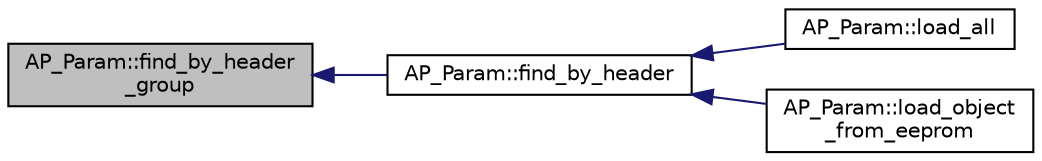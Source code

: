 digraph "AP_Param::find_by_header_group"
{
 // INTERACTIVE_SVG=YES
  edge [fontname="Helvetica",fontsize="10",labelfontname="Helvetica",labelfontsize="10"];
  node [fontname="Helvetica",fontsize="10",shape=record];
  rankdir="LR";
  Node1 [label="AP_Param::find_by_header\l_group",height=0.2,width=0.4,color="black", fillcolor="grey75", style="filled", fontcolor="black"];
  Node1 -> Node2 [dir="back",color="midnightblue",fontsize="10",style="solid",fontname="Helvetica"];
  Node2 [label="AP_Param::find_by_header",height=0.2,width=0.4,color="black", fillcolor="white", style="filled",URL="$classAP__Param.html#a12ecf37b37b5bb3f4c2d43b8ac382a9a"];
  Node2 -> Node3 [dir="back",color="midnightblue",fontsize="10",style="solid",fontname="Helvetica"];
  Node3 [label="AP_Param::load_all",height=0.2,width=0.4,color="black", fillcolor="white", style="filled",URL="$classAP__Param.html#a4452cde66683a44f33a76e93711ee66d"];
  Node2 -> Node4 [dir="back",color="midnightblue",fontsize="10",style="solid",fontname="Helvetica"];
  Node4 [label="AP_Param::load_object\l_from_eeprom",height=0.2,width=0.4,color="black", fillcolor="white", style="filled",URL="$classAP__Param.html#aa77bffb8e31b126d527b6b65cb430e2c"];
}
